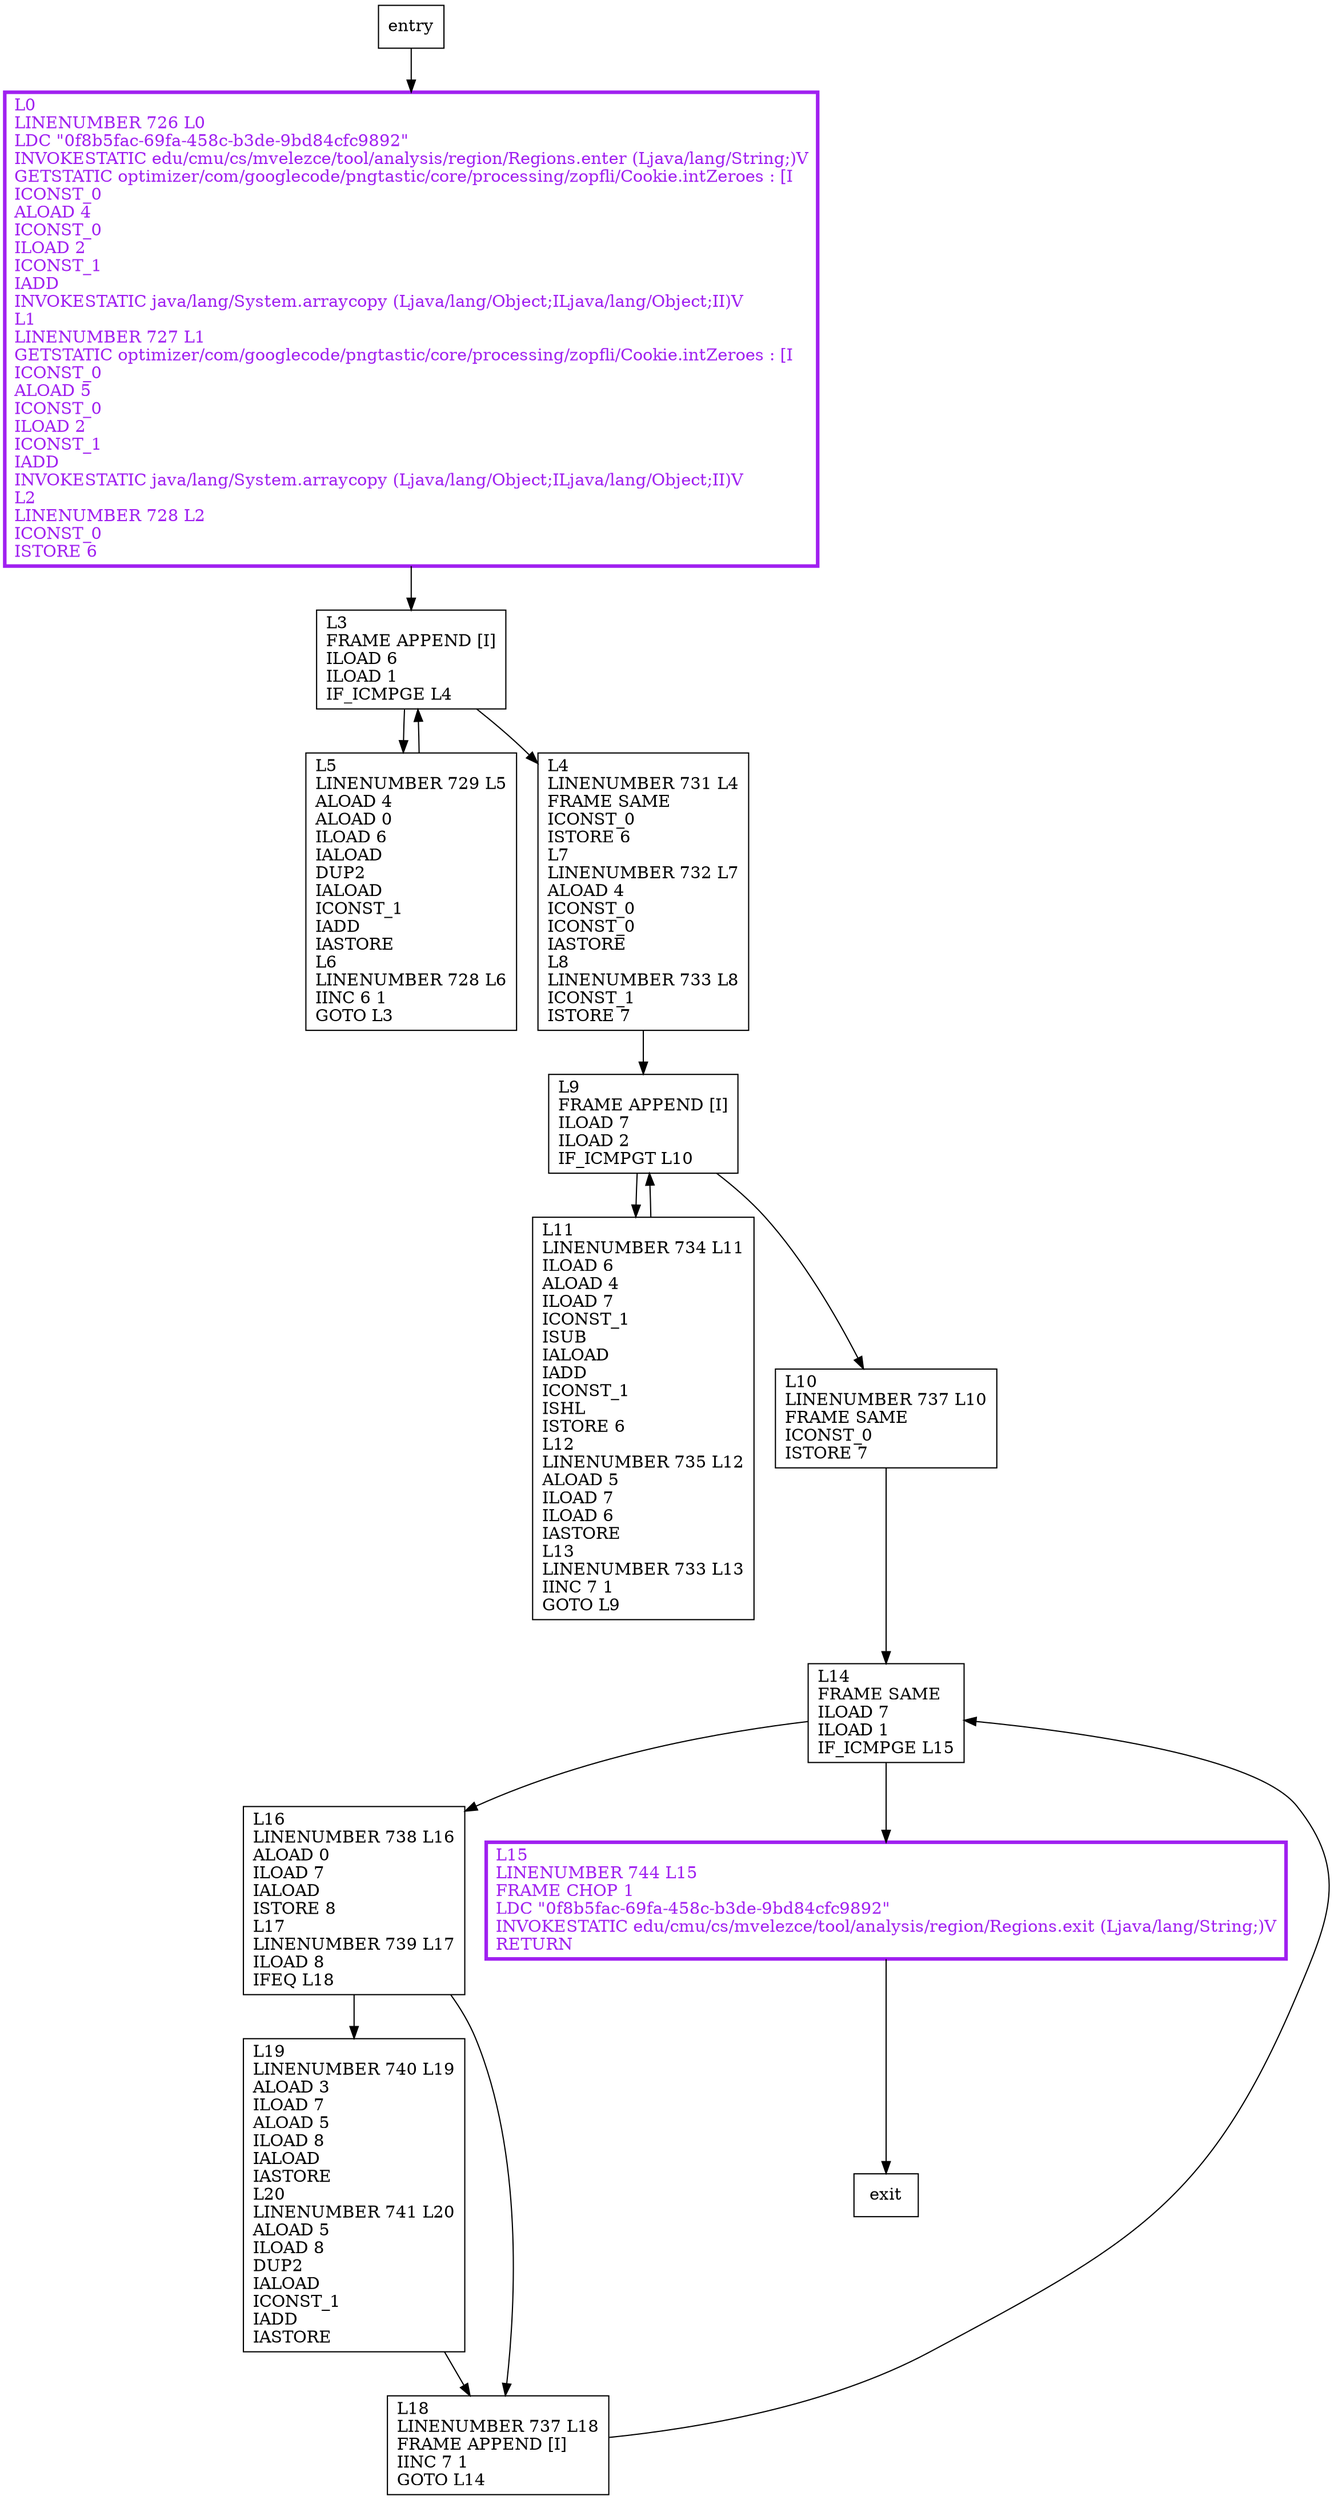 digraph lengthsToSymbols {
node [shape=record];
600657906 [label="L3\lFRAME APPEND [I]\lILOAD 6\lILOAD 1\lIF_ICMPGE L4\l"];
2123846943 [label="L11\lLINENUMBER 734 L11\lILOAD 6\lALOAD 4\lILOAD 7\lICONST_1\lISUB\lIALOAD\lIADD\lICONST_1\lISHL\lISTORE 6\lL12\lLINENUMBER 735 L12\lALOAD 5\lILOAD 7\lILOAD 6\lIASTORE\lL13\lLINENUMBER 733 L13\lIINC 7 1\lGOTO L9\l"];
1074630954 [label="L9\lFRAME APPEND [I]\lILOAD 7\lILOAD 2\lIF_ICMPGT L10\l"];
749693202 [label="L14\lFRAME SAME\lILOAD 7\lILOAD 1\lIF_ICMPGE L15\l"];
2056566350 [label="L16\lLINENUMBER 738 L16\lALOAD 0\lILOAD 7\lIALOAD\lISTORE 8\lL17\lLINENUMBER 739 L17\lILOAD 8\lIFEQ L18\l"];
1075996552 [label="L0\lLINENUMBER 726 L0\lLDC \"0f8b5fac-69fa-458c-b3de-9bd84cfc9892\"\lINVOKESTATIC edu/cmu/cs/mvelezce/tool/analysis/region/Regions.enter (Ljava/lang/String;)V\lGETSTATIC optimizer/com/googlecode/pngtastic/core/processing/zopfli/Cookie.intZeroes : [I\lICONST_0\lALOAD 4\lICONST_0\lILOAD 2\lICONST_1\lIADD\lINVOKESTATIC java/lang/System.arraycopy (Ljava/lang/Object;ILjava/lang/Object;II)V\lL1\lLINENUMBER 727 L1\lGETSTATIC optimizer/com/googlecode/pngtastic/core/processing/zopfli/Cookie.intZeroes : [I\lICONST_0\lALOAD 5\lICONST_0\lILOAD 2\lICONST_1\lIADD\lINVOKESTATIC java/lang/System.arraycopy (Ljava/lang/Object;ILjava/lang/Object;II)V\lL2\lLINENUMBER 728 L2\lICONST_0\lISTORE 6\l"];
1532800776 [label="L5\lLINENUMBER 729 L5\lALOAD 4\lALOAD 0\lILOAD 6\lIALOAD\lDUP2\lIALOAD\lICONST_1\lIADD\lIASTORE\lL6\lLINENUMBER 728 L6\lIINC 6 1\lGOTO L3\l"];
306674056 [label="L19\lLINENUMBER 740 L19\lALOAD 3\lILOAD 7\lALOAD 5\lILOAD 8\lIALOAD\lIASTORE\lL20\lLINENUMBER 741 L20\lALOAD 5\lILOAD 8\lDUP2\lIALOAD\lICONST_1\lIADD\lIASTORE\l"];
1096411163 [label="L4\lLINENUMBER 731 L4\lFRAME SAME\lICONST_0\lISTORE 6\lL7\lLINENUMBER 732 L7\lALOAD 4\lICONST_0\lICONST_0\lIASTORE\lL8\lLINENUMBER 733 L8\lICONST_1\lISTORE 7\l"];
1047477166 [label="L18\lLINENUMBER 737 L18\lFRAME APPEND [I]\lIINC 7 1\lGOTO L14\l"];
1887466020 [label="L10\lLINENUMBER 737 L10\lFRAME SAME\lICONST_0\lISTORE 7\l"];
167175174 [label="L15\lLINENUMBER 744 L15\lFRAME CHOP 1\lLDC \"0f8b5fac-69fa-458c-b3de-9bd84cfc9892\"\lINVOKESTATIC edu/cmu/cs/mvelezce/tool/analysis/region/Regions.exit (Ljava/lang/String;)V\lRETURN\l"];
entry;
exit;
600657906 -> 1532800776;
600657906 -> 1096411163;
2056566350 -> 306674056;
2056566350 -> 1047477166;
306674056 -> 1047477166;
1096411163 -> 1074630954;
1047477166 -> 749693202;
1887466020 -> 749693202;
entry -> 1075996552;
2123846943 -> 1074630954;
1074630954 -> 2123846943;
1074630954 -> 1887466020;
749693202 -> 2056566350;
749693202 -> 167175174;
1075996552 -> 600657906;
1532800776 -> 600657906;
167175174 -> exit;
1075996552[fontcolor="purple", penwidth=3, color="purple"];
167175174[fontcolor="purple", penwidth=3, color="purple"];
}
